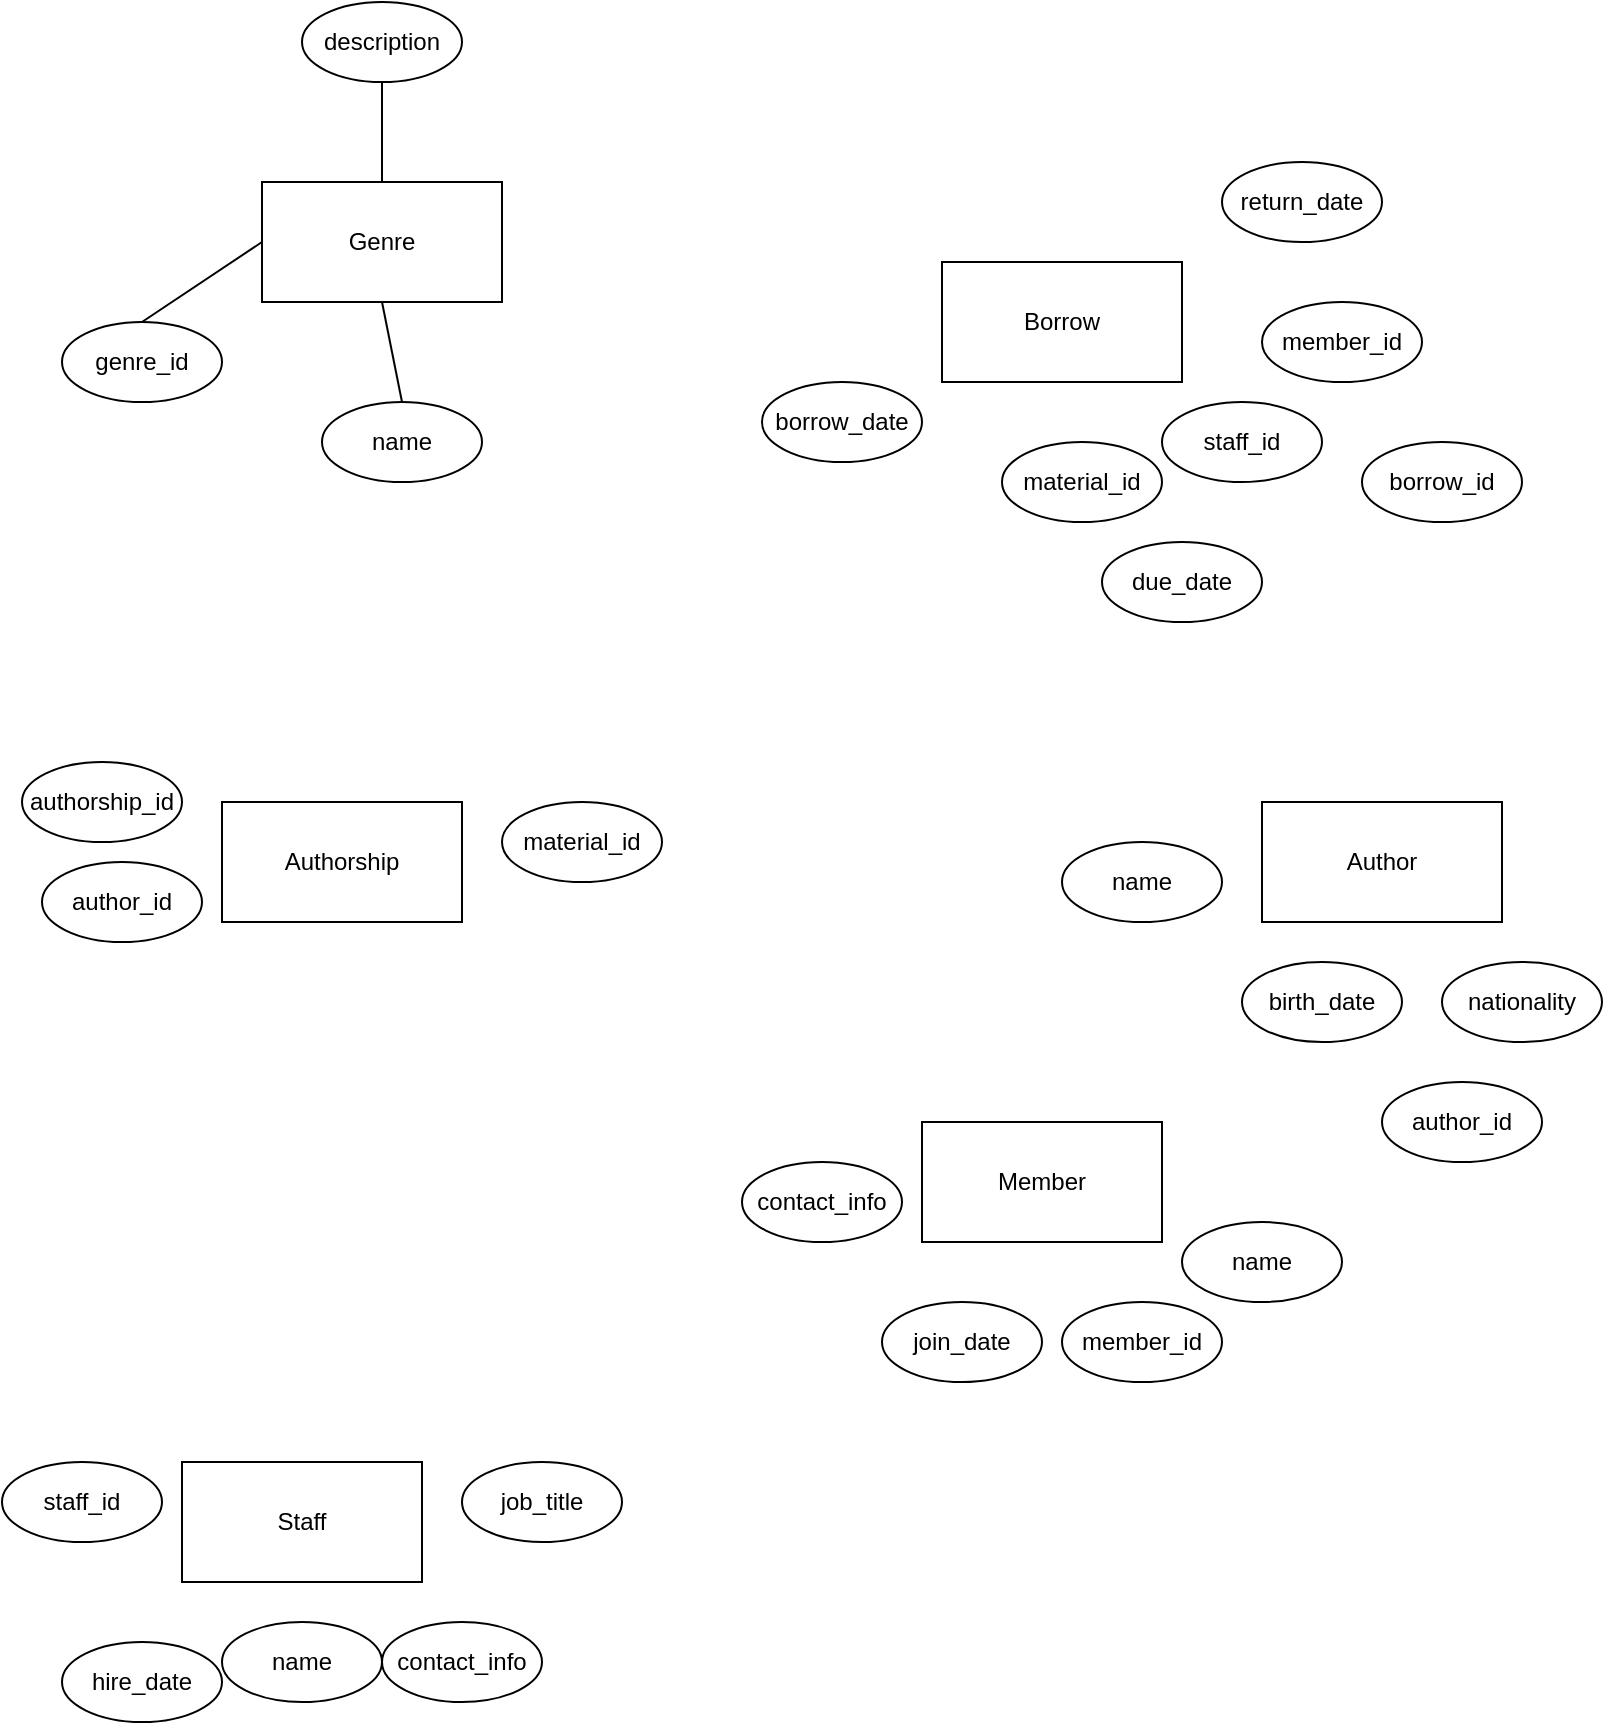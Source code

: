 <mxfile version="24.7.17">
  <diagram name="Page-1" id="L-YIkr6LUHLMMzT8zC4r">
    <mxGraphModel dx="1114" dy="2058" grid="1" gridSize="10" guides="1" tooltips="1" connect="1" arrows="1" fold="1" page="1" pageScale="1" pageWidth="850" pageHeight="1100" math="0" shadow="0">
      <root>
        <mxCell id="0" />
        <mxCell id="1" parent="0" />
        <mxCell id="Genre" value="Genre" style="whiteSpace=wrap;html=1;" parent="1" vertex="1">
          <mxGeometry x="160" y="-70" width="120" height="60" as="geometry" />
        </mxCell>
        <mxCell id="genre_id_genre" value="genre_id" style="ellipse;whiteSpace=wrap;html=1;" parent="1" vertex="1">
          <mxGeometry x="60" width="80" height="40" as="geometry" />
        </mxCell>
        <mxCell id="name_genre" value="name" style="ellipse;whiteSpace=wrap;html=1;" parent="1" vertex="1">
          <mxGeometry x="190" y="40" width="80" height="40" as="geometry" />
        </mxCell>
        <mxCell id="description_genre" value="description" style="ellipse;whiteSpace=wrap;html=1;" parent="1" vertex="1">
          <mxGeometry x="180" y="-160" width="80" height="40" as="geometry" />
        </mxCell>
        <mxCell id="Borrow" value="Borrow" style="whiteSpace=wrap;html=1;" parent="1" vertex="1">
          <mxGeometry x="500" y="-30" width="120" height="60" as="geometry" />
        </mxCell>
        <mxCell id="borrow_id_borrow" value="borrow_id" style="ellipse;whiteSpace=wrap;html=1;" parent="1" vertex="1">
          <mxGeometry x="710" y="60" width="80" height="40" as="geometry" />
        </mxCell>
        <mxCell id="material_id_borrow" value="material_id" style="ellipse;whiteSpace=wrap;html=1;" parent="1" vertex="1">
          <mxGeometry x="530" y="60" width="80" height="40" as="geometry" />
        </mxCell>
        <mxCell id="member_id_borrow" value="member_id" style="ellipse;whiteSpace=wrap;html=1;" parent="1" vertex="1">
          <mxGeometry x="660" y="-10" width="80" height="40" as="geometry" />
        </mxCell>
        <mxCell id="staff_id_borrow" value="staff_id" style="ellipse;whiteSpace=wrap;html=1;" parent="1" vertex="1">
          <mxGeometry x="610" y="40" width="80" height="40" as="geometry" />
        </mxCell>
        <mxCell id="borrow_date_borrow" value="borrow_date" style="ellipse;whiteSpace=wrap;html=1;" parent="1" vertex="1">
          <mxGeometry x="410" y="30" width="80" height="40" as="geometry" />
        </mxCell>
        <mxCell id="due_date_borrow" value="due_date" style="ellipse;whiteSpace=wrap;html=1;" parent="1" vertex="1">
          <mxGeometry x="580" y="110" width="80" height="40" as="geometry" />
        </mxCell>
        <mxCell id="return_date_borrow" value="return_date" style="ellipse;whiteSpace=wrap;html=1;" parent="1" vertex="1">
          <mxGeometry x="640" y="-80" width="80" height="40" as="geometry" />
        </mxCell>
        <mxCell id="Author" value="Author" style="whiteSpace=wrap;html=1;" parent="1" vertex="1">
          <mxGeometry x="660" y="240" width="120" height="60" as="geometry" />
        </mxCell>
        <mxCell id="author_id_author" value="author_id" style="ellipse;whiteSpace=wrap;html=1;" parent="1" vertex="1">
          <mxGeometry x="720" y="380" width="80" height="40" as="geometry" />
        </mxCell>
        <mxCell id="name_author" value="name" style="ellipse;whiteSpace=wrap;html=1;" parent="1" vertex="1">
          <mxGeometry x="560" y="260" width="80" height="40" as="geometry" />
        </mxCell>
        <mxCell id="birth_date_author" value="birth_date" style="ellipse;whiteSpace=wrap;html=1;" parent="1" vertex="1">
          <mxGeometry x="650" y="320" width="80" height="40" as="geometry" />
        </mxCell>
        <mxCell id="nationality_author" value="nationality" style="ellipse;whiteSpace=wrap;html=1;" parent="1" vertex="1">
          <mxGeometry x="750" y="320" width="80" height="40" as="geometry" />
        </mxCell>
        <mxCell id="Authorship" value="Authorship" style="whiteSpace=wrap;html=1;" parent="1" vertex="1">
          <mxGeometry x="140" y="240" width="120" height="60" as="geometry" />
        </mxCell>
        <mxCell id="authorship_id_authorship" value="authorship_id" style="ellipse;whiteSpace=wrap;html=1;" parent="1" vertex="1">
          <mxGeometry x="40" y="220" width="80" height="40" as="geometry" />
        </mxCell>
        <mxCell id="author_id_authorship" value="author_id" style="ellipse;whiteSpace=wrap;html=1;" parent="1" vertex="1">
          <mxGeometry x="50" y="270" width="80" height="40" as="geometry" />
        </mxCell>
        <mxCell id="material_id_authorship" value="material_id" style="ellipse;whiteSpace=wrap;html=1;" parent="1" vertex="1">
          <mxGeometry x="280" y="240" width="80" height="40" as="geometry" />
        </mxCell>
        <mxCell id="Member" value="Member" style="whiteSpace=wrap;html=1;" parent="1" vertex="1">
          <mxGeometry x="490" y="400" width="120" height="60" as="geometry" />
        </mxCell>
        <mxCell id="member_id_member" value="member_id" style="ellipse;whiteSpace=wrap;html=1;" parent="1" vertex="1">
          <mxGeometry x="560" y="490" width="80" height="40" as="geometry" />
        </mxCell>
        <mxCell id="name_member" value="name" style="ellipse;whiteSpace=wrap;html=1;" parent="1" vertex="1">
          <mxGeometry x="620" y="450" width="80" height="40" as="geometry" />
        </mxCell>
        <mxCell id="contact_info_member" value="contact_info" style="ellipse;whiteSpace=wrap;html=1;" parent="1" vertex="1">
          <mxGeometry x="400" y="420" width="80" height="40" as="geometry" />
        </mxCell>
        <mxCell id="join_date_member" value="join_date" style="ellipse;whiteSpace=wrap;html=1;" parent="1" vertex="1">
          <mxGeometry x="470" y="490" width="80" height="40" as="geometry" />
        </mxCell>
        <mxCell id="Staff" value="Staff" style="whiteSpace=wrap;html=1;" parent="1" vertex="1">
          <mxGeometry x="120" y="570" width="120" height="60" as="geometry" />
        </mxCell>
        <mxCell id="staff_id_staff" value="staff_id" style="ellipse;whiteSpace=wrap;html=1;" parent="1" vertex="1">
          <mxGeometry x="30" y="570" width="80" height="40" as="geometry" />
        </mxCell>
        <mxCell id="name_staff" value="name" style="ellipse;whiteSpace=wrap;html=1;" parent="1" vertex="1">
          <mxGeometry x="140" y="650" width="80" height="40" as="geometry" />
        </mxCell>
        <mxCell id="contact_info_staff" value="contact_info" style="ellipse;whiteSpace=wrap;html=1;" parent="1" vertex="1">
          <mxGeometry x="220" y="650" width="80" height="40" as="geometry" />
        </mxCell>
        <mxCell id="job_title_staff" value="job_title" style="ellipse;whiteSpace=wrap;html=1;" parent="1" vertex="1">
          <mxGeometry x="260" y="570" width="80" height="40" as="geometry" />
        </mxCell>
        <mxCell id="hire_date_staff" value="hire_date" style="ellipse;whiteSpace=wrap;html=1;" parent="1" vertex="1">
          <mxGeometry x="60" y="660" width="80" height="40" as="geometry" />
        </mxCell>
        <mxCell id="9vry_f9opfhHnE125gh5-4" value="" style="endArrow=none;html=1;rounded=0;entryX=0;entryY=0.5;entryDx=0;entryDy=0;exitX=0.5;exitY=0;exitDx=0;exitDy=0;" parent="1" source="genre_id_genre" target="Genre" edge="1">
          <mxGeometry width="50" height="50" relative="1" as="geometry">
            <mxPoint x="400" y="230" as="sourcePoint" />
            <mxPoint x="450" y="180" as="targetPoint" />
          </mxGeometry>
        </mxCell>
        <mxCell id="9vry_f9opfhHnE125gh5-5" value="" style="endArrow=none;html=1;rounded=0;entryX=0.5;entryY=1;entryDx=0;entryDy=0;exitX=0.5;exitY=0;exitDx=0;exitDy=0;" parent="1" source="name_genre" target="Genre" edge="1">
          <mxGeometry width="50" height="50" relative="1" as="geometry">
            <mxPoint x="450" y="-40" as="sourcePoint" />
            <mxPoint x="510" y="-80" as="targetPoint" />
          </mxGeometry>
        </mxCell>
        <mxCell id="9vry_f9opfhHnE125gh5-6" value="" style="endArrow=none;html=1;rounded=0;entryX=0.5;entryY=1;entryDx=0;entryDy=0;exitX=0.5;exitY=0;exitDx=0;exitDy=0;" parent="1" source="Genre" target="description_genre" edge="1">
          <mxGeometry width="50" height="50" relative="1" as="geometry">
            <mxPoint x="400" y="230" as="sourcePoint" />
            <mxPoint x="450" y="180" as="targetPoint" />
          </mxGeometry>
        </mxCell>
      </root>
    </mxGraphModel>
  </diagram>
</mxfile>
